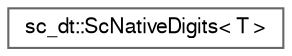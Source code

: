 digraph "Graphical Class Hierarchy"
{
 // LATEX_PDF_SIZE
  bgcolor="transparent";
  edge [fontname=FreeSans,fontsize=10,labelfontname=FreeSans,labelfontsize=10];
  node [fontname=FreeSans,fontsize=10,shape=box,height=0.2,width=0.4];
  rankdir="LR";
  Node0 [id="Node000000",label="sc_dt::ScNativeDigits\< T \>",height=0.2,width=0.4,color="grey40", fillcolor="white", style="filled",URL="$a01957.html",tooltip=" "];
}
